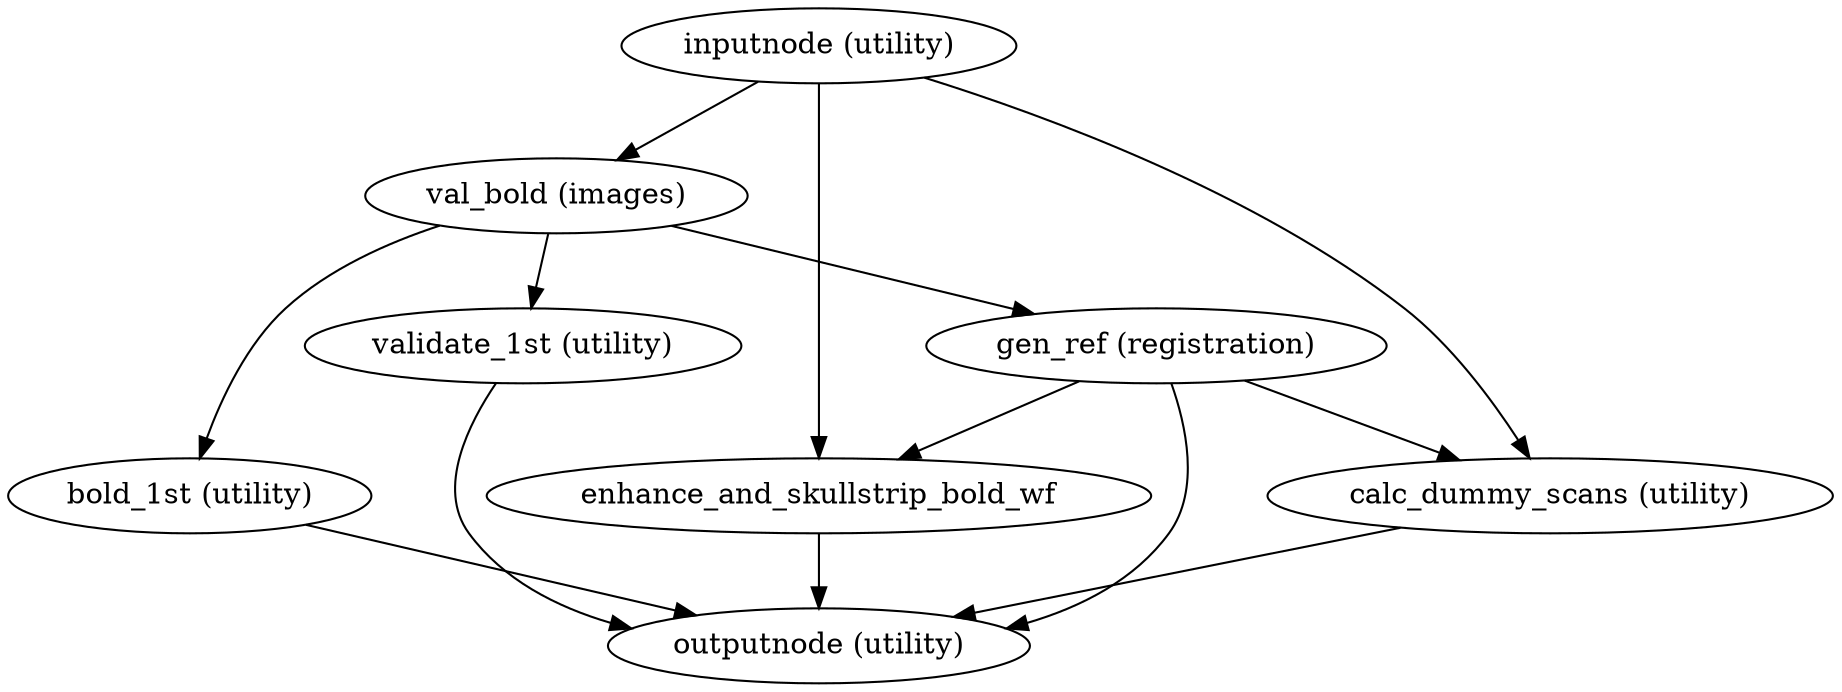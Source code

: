 strict digraph  {
"inputnode (utility)";
"val_bold (images)";
enhance_and_skullstrip_bold_wf;
"calc_dummy_scans (utility)";
"gen_ref (registration)";
"bold_1st (utility)";
"validate_1st (utility)";
"outputnode (utility)";
"inputnode (utility)" -> "val_bold (images)";
"inputnode (utility)" -> enhance_and_skullstrip_bold_wf;
"inputnode (utility)" -> "calc_dummy_scans (utility)";
"val_bold (images)" -> "gen_ref (registration)";
"val_bold (images)" -> "bold_1st (utility)";
"val_bold (images)" -> "validate_1st (utility)";
enhance_and_skullstrip_bold_wf -> "outputnode (utility)";
"calc_dummy_scans (utility)" -> "outputnode (utility)";
"gen_ref (registration)" -> enhance_and_skullstrip_bold_wf;
"gen_ref (registration)" -> "calc_dummy_scans (utility)";
"gen_ref (registration)" -> "outputnode (utility)";
"bold_1st (utility)" -> "outputnode (utility)";
"validate_1st (utility)" -> "outputnode (utility)";
}
